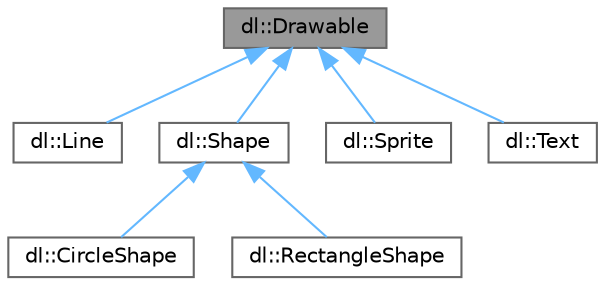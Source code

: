 digraph "dl::Drawable"
{
 // LATEX_PDF_SIZE
  bgcolor="transparent";
  edge [fontname=Helvetica,fontsize=10,labelfontname=Helvetica,labelfontsize=10];
  node [fontname=Helvetica,fontsize=10,shape=box,height=0.2,width=0.4];
  Node1 [id="Node000001",label="dl::Drawable",height=0.2,width=0.4,color="gray40", fillcolor="grey60", style="filled", fontcolor="black",tooltip="The base class for any object that can be drawn to the screen."];
  Node1 -> Node2 [id="edge1_Node000001_Node000002",dir="back",color="steelblue1",style="solid",tooltip=" "];
  Node2 [id="Node000002",label="dl::Line",height=0.2,width=0.4,color="gray40", fillcolor="white", style="filled",URL="$classdl_1_1Line.html",tooltip="A simple class responsible for the line object."];
  Node1 -> Node3 [id="edge2_Node000001_Node000003",dir="back",color="steelblue1",style="solid",tooltip=" "];
  Node3 [id="Node000003",label="dl::Shape",height=0.2,width=0.4,color="gray40", fillcolor="white", style="filled",URL="$classdl_1_1Shape.html",tooltip="The base class for any shape."];
  Node3 -> Node4 [id="edge3_Node000003_Node000004",dir="back",color="steelblue1",style="solid",tooltip=" "];
  Node4 [id="Node000004",label="dl::CircleShape",height=0.2,width=0.4,color="gray40", fillcolor="white", style="filled",URL="$classdl_1_1CircleShape.html",tooltip="A circle shape."];
  Node3 -> Node5 [id="edge4_Node000003_Node000005",dir="back",color="steelblue1",style="solid",tooltip=" "];
  Node5 [id="Node000005",label="dl::RectangleShape",height=0.2,width=0.4,color="gray40", fillcolor="white", style="filled",URL="$classdl_1_1RectangleShape.html",tooltip="A rectangle shape."];
  Node1 -> Node6 [id="edge5_Node000001_Node000006",dir="back",color="steelblue1",style="solid",tooltip=" "];
  Node6 [id="Node000006",label="dl::Sprite",height=0.2,width=0.4,color="gray40", fillcolor="white", style="filled",URL="$classdl_1_1Sprite.html",tooltip="A class used to handle the drawing and transformation of sprites."];
  Node1 -> Node7 [id="edge6_Node000001_Node000007",dir="back",color="steelblue1",style="solid",tooltip=" "];
  Node7 [id="Node000007",label="dl::Text",height=0.2,width=0.4,color="gray40", fillcolor="white", style="filled",URL="$classdl_1_1Text.html",tooltip="A class used to handle the transformation and drawing of visible text."];
}
